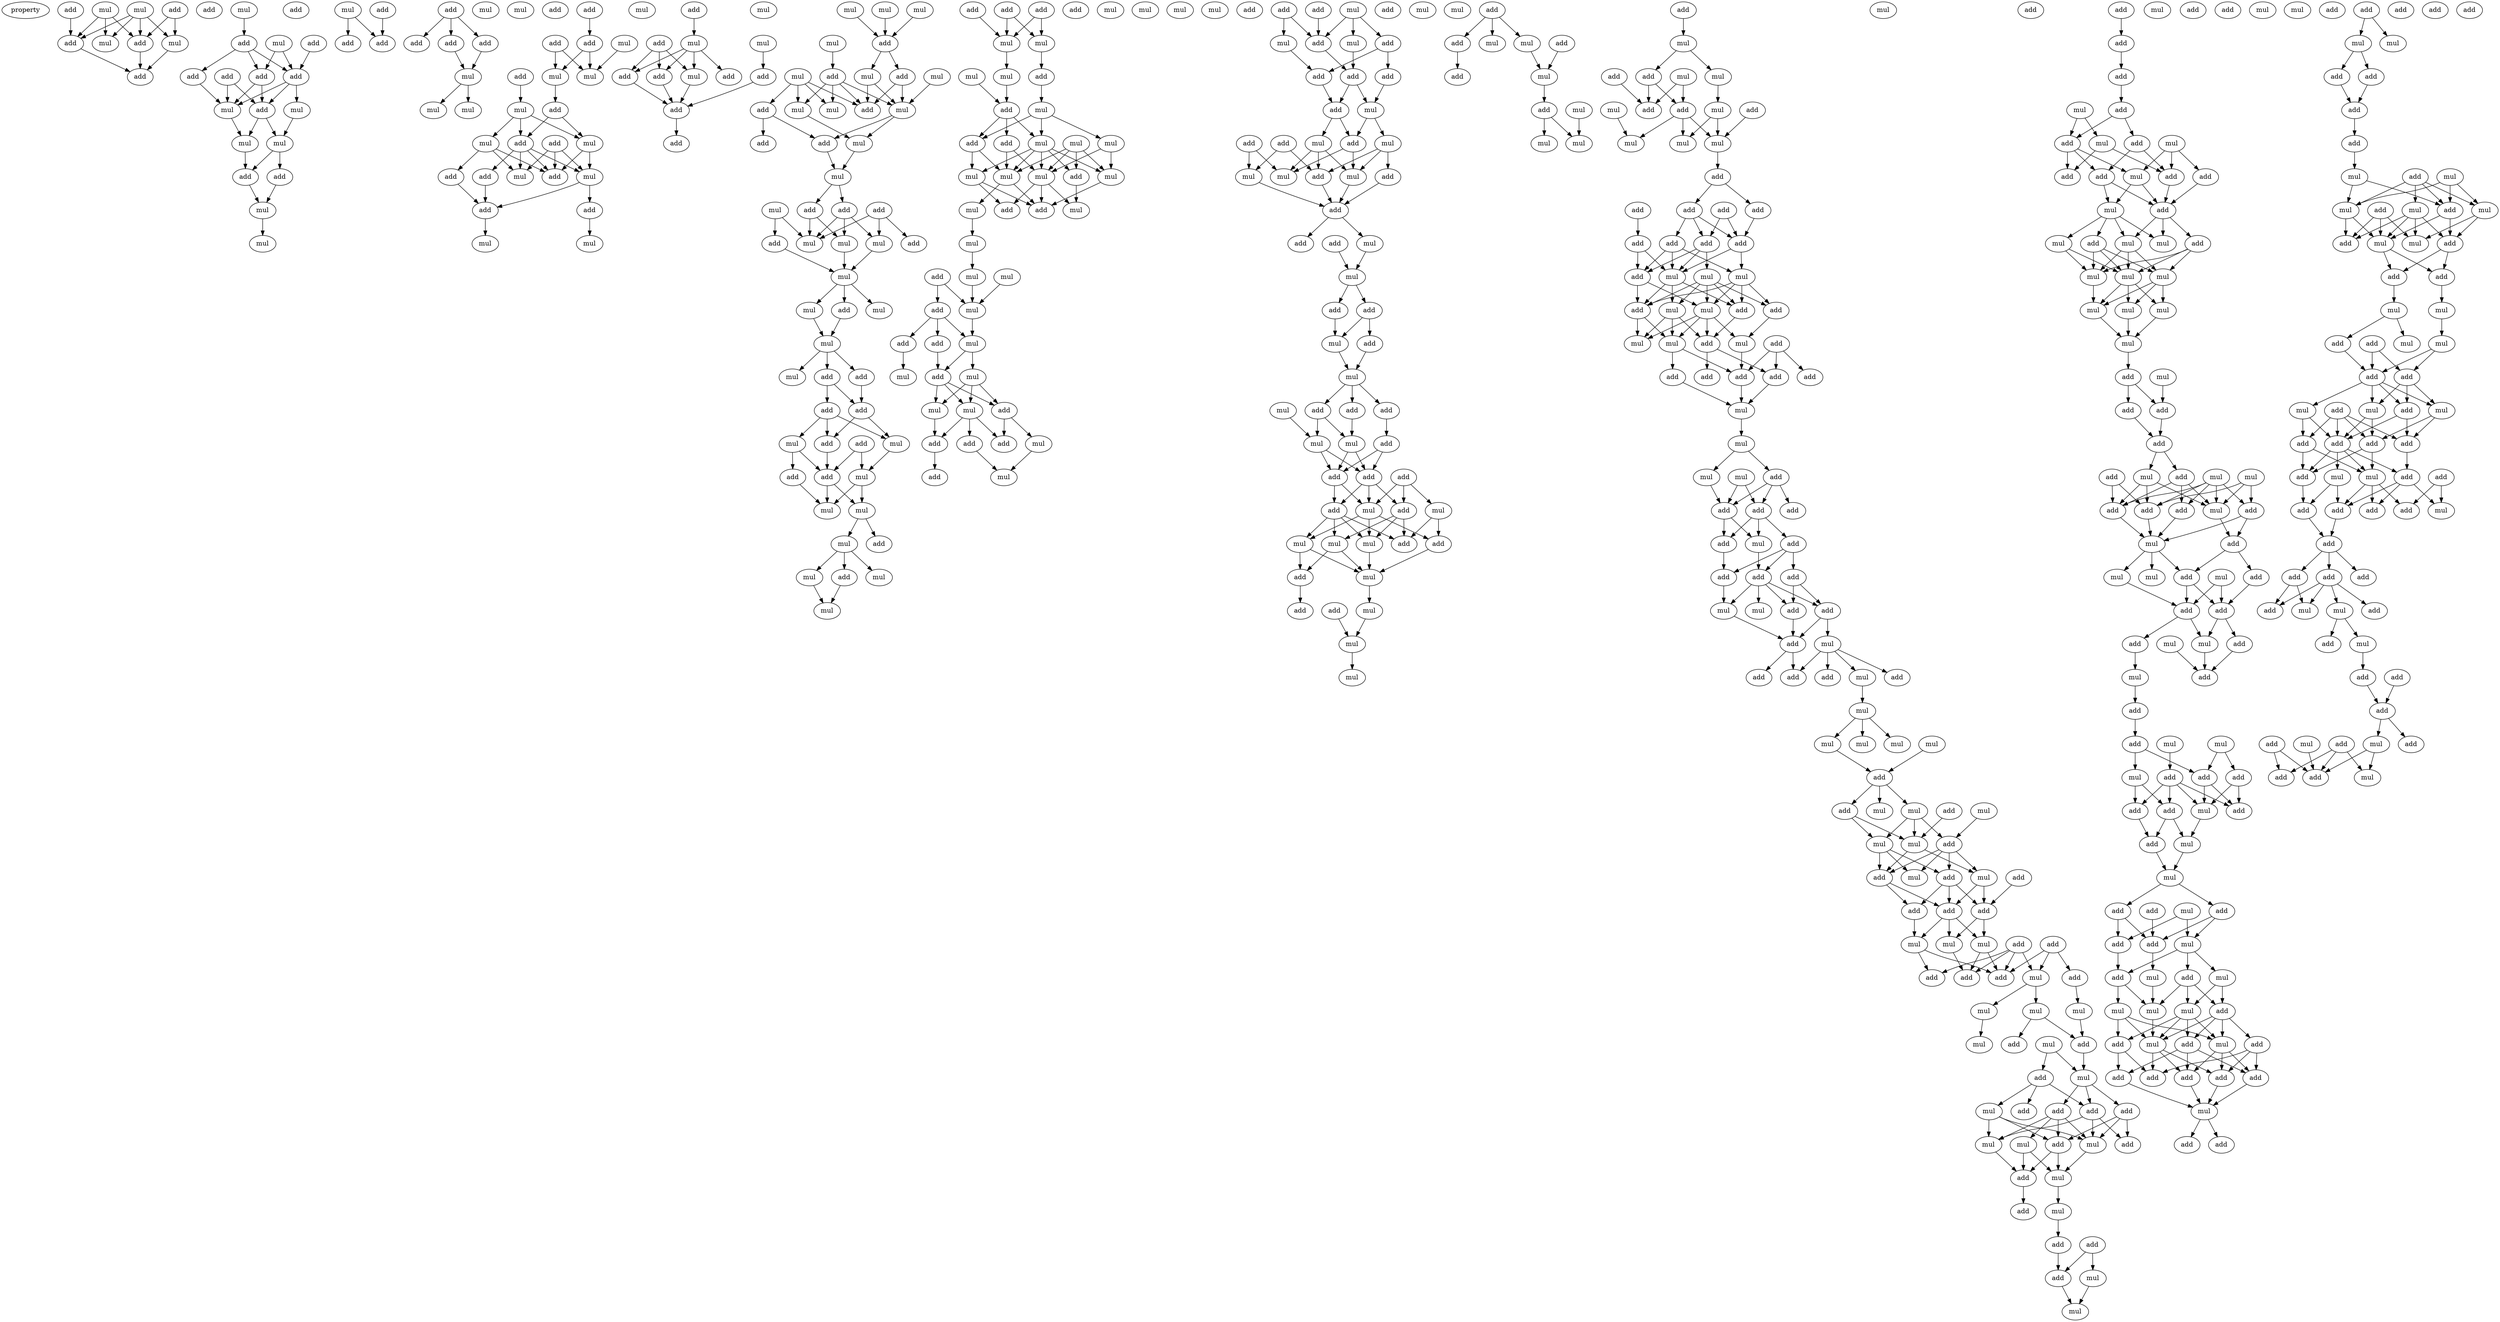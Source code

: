 digraph {
    node [fontcolor=black]
    property [mul=2,lf=1.9]
    0 [ label = mul ];
    1 [ label = add ];
    2 [ label = add ];
    3 [ label = mul ];
    4 [ label = add ];
    5 [ label = mul ];
    6 [ label = add ];
    7 [ label = add ];
    8 [ label = mul ];
    9 [ label = add ];
    10 [ label = mul ];
    11 [ label = add ];
    12 [ label = mul ];
    13 [ label = add ];
    14 [ label = add ];
    15 [ label = add ];
    16 [ label = add ];
    17 [ label = add ];
    18 [ label = add ];
    19 [ label = mul ];
    20 [ label = add ];
    21 [ label = mul ];
    22 [ label = mul ];
    23 [ label = mul ];
    24 [ label = add ];
    25 [ label = add ];
    26 [ label = mul ];
    27 [ label = add ];
    28 [ label = mul ];
    29 [ label = add ];
    30 [ label = add ];
    31 [ label = mul ];
    32 [ label = add ];
    33 [ label = add ];
    34 [ label = mul ];
    35 [ label = add ];
    36 [ label = add ];
    37 [ label = mul ];
    38 [ label = mul ];
    39 [ label = add ];
    40 [ label = mul ];
    41 [ label = mul ];
    42 [ label = add ];
    43 [ label = mul ];
    44 [ label = add ];
    45 [ label = add ];
    46 [ label = mul ];
    47 [ label = add ];
    48 [ label = mul ];
    49 [ label = mul ];
    50 [ label = mul ];
    51 [ label = add ];
    52 [ label = add ];
    53 [ label = mul ];
    54 [ label = add ];
    55 [ label = mul ];
    56 [ label = mul ];
    57 [ label = mul ];
    58 [ label = add ];
    59 [ label = add ];
    60 [ label = add ];
    61 [ label = add ];
    62 [ label = add ];
    63 [ label = mul ];
    64 [ label = mul ];
    65 [ label = add ];
    66 [ label = add ];
    67 [ label = mul ];
    68 [ label = mul ];
    69 [ label = mul ];
    70 [ label = add ];
    71 [ label = add ];
    72 [ label = add ];
    73 [ label = add ];
    74 [ label = add ];
    75 [ label = mul ];
    76 [ label = add ];
    77 [ label = mul ];
    78 [ label = mul ];
    79 [ label = mul ];
    80 [ label = mul ];
    81 [ label = add ];
    82 [ label = mul ];
    83 [ label = mul ];
    84 [ label = add ];
    85 [ label = add ];
    86 [ label = mul ];
    87 [ label = add ];
    88 [ label = mul ];
    89 [ label = mul ];
    90 [ label = add ];
    91 [ label = mul ];
    92 [ label = add ];
    93 [ label = mul ];
    94 [ label = add ];
    95 [ label = mul ];
    96 [ label = mul ];
    97 [ label = add ];
    98 [ label = add ];
    99 [ label = add ];
    100 [ label = mul ];
    101 [ label = mul ];
    102 [ label = add ];
    103 [ label = mul ];
    104 [ label = add ];
    105 [ label = mul ];
    106 [ label = mul ];
    107 [ label = mul ];
    108 [ label = add ];
    109 [ label = mul ];
    110 [ label = mul ];
    111 [ label = add ];
    112 [ label = add ];
    113 [ label = add ];
    114 [ label = add ];
    115 [ label = add ];
    116 [ label = mul ];
    117 [ label = mul ];
    118 [ label = add ];
    119 [ label = add ];
    120 [ label = add ];
    121 [ label = mul ];
    122 [ label = mul ];
    123 [ label = mul ];
    124 [ label = mul ];
    125 [ label = add ];
    126 [ label = mul ];
    127 [ label = mul ];
    128 [ label = add ];
    129 [ label = add ];
    130 [ label = add ];
    131 [ label = mul ];
    132 [ label = add ];
    133 [ label = add ];
    134 [ label = mul ];
    135 [ label = mul ];
    136 [ label = mul ];
    137 [ label = mul ];
    138 [ label = mul ];
    139 [ label = add ];
    140 [ label = mul ];
    141 [ label = add ];
    142 [ label = add ];
    143 [ label = mul ];
    144 [ label = mul ];
    145 [ label = add ];
    146 [ label = mul ];
    147 [ label = mul ];
    148 [ label = mul ];
    149 [ label = mul ];
    150 [ label = mul ];
    151 [ label = add ];
    152 [ label = mul ];
    153 [ label = add ];
    154 [ label = mul ];
    155 [ label = add ];
    156 [ label = mul ];
    157 [ label = mul ];
    158 [ label = mul ];
    159 [ label = mul ];
    160 [ label = mul ];
    161 [ label = add ];
    162 [ label = mul ];
    163 [ label = add ];
    164 [ label = mul ];
    165 [ label = add ];
    166 [ label = add ];
    167 [ label = mul ];
    168 [ label = mul ];
    169 [ label = add ];
    170 [ label = mul ];
    171 [ label = mul ];
    172 [ label = mul ];
    173 [ label = add ];
    174 [ label = add ];
    175 [ label = mul ];
    176 [ label = add ];
    177 [ label = add ];
    178 [ label = add ];
    179 [ label = add ];
    180 [ label = mul ];
    181 [ label = add ];
    182 [ label = mul ];
    183 [ label = add ];
    184 [ label = add ];
    185 [ label = mul ];
    186 [ label = add ];
    187 [ label = mul ];
    188 [ label = add ];
    189 [ label = add ];
    190 [ label = add ];
    191 [ label = mul ];
    192 [ label = add ];
    193 [ label = add ];
    194 [ label = mul ];
    195 [ label = add ];
    196 [ label = mul ];
    197 [ label = add ];
    198 [ label = mul ];
    199 [ label = add ];
    200 [ label = add ];
    201 [ label = mul ];
    202 [ label = mul ];
    203 [ label = add ];
    204 [ label = add ];
    205 [ label = mul ];
    206 [ label = add ];
    207 [ label = mul ];
    208 [ label = add ];
    209 [ label = mul ];
    210 [ label = add ];
    211 [ label = add ];
    212 [ label = mul ];
    213 [ label = add ];
    214 [ label = mul ];
    215 [ label = add ];
    216 [ label = mul ];
    217 [ label = add ];
    218 [ label = add ];
    219 [ label = mul ];
    220 [ label = mul ];
    221 [ label = add ];
    222 [ label = add ];
    223 [ label = add ];
    224 [ label = add ];
    225 [ label = mul ];
    226 [ label = add ];
    227 [ label = add ];
    228 [ label = mul ];
    229 [ label = mul ];
    230 [ label = add ];
    231 [ label = mul ];
    232 [ label = mul ];
    233 [ label = add ];
    234 [ label = mul ];
    235 [ label = add ];
    236 [ label = add ];
    237 [ label = mul ];
    238 [ label = add ];
    239 [ label = mul ];
    240 [ label = mul ];
    241 [ label = mul ];
    242 [ label = add ];
    243 [ label = add ];
    244 [ label = mul ];
    245 [ label = add ];
    246 [ label = mul ];
    247 [ label = mul ];
    248 [ label = add ];
    249 [ label = mul ];
    250 [ label = add ];
    251 [ label = mul ];
    252 [ label = mul ];
    253 [ label = add ];
    254 [ label = mul ];
    255 [ label = add ];
    256 [ label = add ];
    257 [ label = mul ];
    258 [ label = mul ];
    259 [ label = add ];
    260 [ label = add ];
    261 [ label = mul ];
    262 [ label = add ];
    263 [ label = mul ];
    264 [ label = mul ];
    265 [ label = mul ];
    266 [ label = mul ];
    267 [ label = add ];
    268 [ label = add ];
    269 [ label = add ];
    270 [ label = add ];
    271 [ label = add ];
    272 [ label = add ];
    273 [ label = add ];
    274 [ label = add ];
    275 [ label = mul ];
    276 [ label = add ];
    277 [ label = mul ];
    278 [ label = add ];
    279 [ label = mul ];
    280 [ label = mul ];
    281 [ label = add ];
    282 [ label = mul ];
    283 [ label = add ];
    284 [ label = mul ];
    285 [ label = add ];
    286 [ label = add ];
    287 [ label = add ];
    288 [ label = mul ];
    289 [ label = mul ];
    290 [ label = mul ];
    291 [ label = add ];
    292 [ label = add ];
    293 [ label = add ];
    294 [ label = add ];
    295 [ label = add ];
    296 [ label = mul ];
    297 [ label = mul ];
    298 [ label = add ];
    299 [ label = mul ];
    300 [ label = mul ];
    301 [ label = add ];
    302 [ label = add ];
    303 [ label = add ];
    304 [ label = add ];
    305 [ label = add ];
    306 [ label = mul ];
    307 [ label = add ];
    308 [ label = add ];
    309 [ label = add ];
    310 [ label = add ];
    311 [ label = mul ];
    312 [ label = add ];
    313 [ label = mul ];
    314 [ label = mul ];
    315 [ label = add ];
    316 [ label = mul ];
    317 [ label = add ];
    318 [ label = add ];
    319 [ label = add ];
    320 [ label = add ];
    321 [ label = mul ];
    322 [ label = mul ];
    323 [ label = mul ];
    324 [ label = add ];
    325 [ label = mul ];
    326 [ label = mul ];
    327 [ label = add ];
    328 [ label = mul ];
    329 [ label = add ];
    330 [ label = mul ];
    331 [ label = mul ];
    332 [ label = add ];
    333 [ label = mul ];
    334 [ label = add ];
    335 [ label = mul ];
    336 [ label = mul ];
    337 [ label = add ];
    338 [ label = add ];
    339 [ label = add ];
    340 [ label = mul ];
    341 [ label = add ];
    342 [ label = add ];
    343 [ label = add ];
    344 [ label = mul ];
    345 [ label = mul ];
    346 [ label = add ];
    347 [ label = mul ];
    348 [ label = add ];
    349 [ label = add ];
    350 [ label = add ];
    351 [ label = mul ];
    352 [ label = add ];
    353 [ label = add ];
    354 [ label = mul ];
    355 [ label = mul ];
    356 [ label = mul ];
    357 [ label = mul ];
    358 [ label = add ];
    359 [ label = add ];
    360 [ label = mul ];
    361 [ label = add ];
    362 [ label = mul ];
    363 [ label = add ];
    364 [ label = add ];
    365 [ label = add ];
    366 [ label = mul ];
    367 [ label = add ];
    368 [ label = add ];
    369 [ label = mul ];
    370 [ label = mul ];
    371 [ label = add ];
    372 [ label = mul ];
    373 [ label = mul ];
    374 [ label = add ];
    375 [ label = add ];
    376 [ label = mul ];
    377 [ label = add ];
    378 [ label = add ];
    379 [ label = add ];
    380 [ label = mul ];
    381 [ label = add ];
    382 [ label = add ];
    383 [ label = mul ];
    384 [ label = add ];
    385 [ label = mul ];
    386 [ label = add ];
    387 [ label = add ];
    388 [ label = add ];
    389 [ label = mul ];
    390 [ label = mul ];
    391 [ label = mul ];
    392 [ label = add ];
    393 [ label = add ];
    394 [ label = add ];
    395 [ label = add ];
    396 [ label = add ];
    397 [ label = mul ];
    398 [ label = add ];
    399 [ label = add ];
    400 [ label = mul ];
    401 [ label = mul ];
    402 [ label = add ];
    403 [ label = mul ];
    404 [ label = mul ];
    405 [ label = add ];
    406 [ label = mul ];
    407 [ label = mul ];
    408 [ label = mul ];
    409 [ label = mul ];
    410 [ label = mul ];
    411 [ label = mul ];
    412 [ label = mul ];
    413 [ label = mul ];
    414 [ label = add ];
    415 [ label = add ];
    416 [ label = add ];
    417 [ label = add ];
    418 [ label = add ];
    419 [ label = mul ];
    420 [ label = mul ];
    421 [ label = mul ];
    422 [ label = add ];
    423 [ label = add ];
    424 [ label = mul ];
    425 [ label = add ];
    426 [ label = add ];
    427 [ label = add ];
    428 [ label = mul ];
    429 [ label = add ];
    430 [ label = add ];
    431 [ label = add ];
    432 [ label = mul ];
    433 [ label = mul ];
    434 [ label = mul ];
    435 [ label = add ];
    436 [ label = add ];
    437 [ label = mul ];
    438 [ label = mul ];
    439 [ label = add ];
    440 [ label = add ];
    441 [ label = mul ];
    442 [ label = add ];
    443 [ label = add ];
    444 [ label = mul ];
    445 [ label = add ];
    446 [ label = mul ];
    447 [ label = add ];
    448 [ label = add ];
    449 [ label = add ];
    450 [ label = mul ];
    451 [ label = mul ];
    452 [ label = add ];
    453 [ label = add ];
    454 [ label = add ];
    455 [ label = add ];
    456 [ label = mul ];
    457 [ label = mul ];
    458 [ label = add ];
    459 [ label = mul ];
    460 [ label = add ];
    461 [ label = mul ];
    462 [ label = add ];
    463 [ label = add ];
    464 [ label = add ];
    465 [ label = mul ];
    466 [ label = mul ];
    467 [ label = add ];
    468 [ label = mul ];
    469 [ label = add ];
    470 [ label = mul ];
    471 [ label = mul ];
    472 [ label = add ];
    473 [ label = mul ];
    474 [ label = mul ];
    475 [ label = mul ];
    476 [ label = add ];
    477 [ label = add ];
    478 [ label = add ];
    479 [ label = add ];
    480 [ label = add ];
    481 [ label = add ];
    482 [ label = add ];
    483 [ label = add ];
    484 [ label = mul ];
    485 [ label = add ];
    486 [ label = mul ];
    487 [ label = add ];
    488 [ label = add ];
    489 [ label = add ];
    490 [ label = mul ];
    491 [ label = mul ];
    492 [ label = add ];
    493 [ label = add ];
    494 [ label = add ];
    495 [ label = add ];
    496 [ label = add ];
    497 [ label = mul ];
    498 [ label = add ];
    499 [ label = mul ];
    500 [ label = mul ];
    501 [ label = add ];
    502 [ label = add ];
    503 [ label = mul ];
    504 [ label = mul ];
    505 [ label = mul ];
    506 [ label = add ];
    507 [ label = add ];
    508 [ label = mul ];
    509 [ label = add ];
    510 [ label = add ];
    511 [ label = add ];
    512 [ label = mul ];
    513 [ label = mul ];
    514 [ label = mul ];
    515 [ label = add ];
    516 [ label = mul ];
    517 [ label = add ];
    518 [ label = add ];
    519 [ label = add ];
    520 [ label = add ];
    521 [ label = mul ];
    522 [ label = add ];
    523 [ label = mul ];
    524 [ label = mul ];
    525 [ label = add ];
    526 [ label = add ];
    527 [ label = add ];
    528 [ label = add ];
    529 [ label = add ];
    530 [ label = add ];
    531 [ label = mul ];
    532 [ label = add ];
    533 [ label = add ];
    534 [ label = mul ];
    535 [ label = mul ];
    536 [ label = add ];
    537 [ label = add ];
    538 [ label = add ];
    539 [ label = add ];
    540 [ label = add ];
    541 [ label = add ];
    542 [ label = add ];
    543 [ label = add ];
    544 [ label = mul ];
    545 [ label = add ];
    546 [ label = mul ];
    547 [ label = add ];
    548 [ label = add ];
    549 [ label = mul ];
    550 [ label = add ];
    551 [ label = add ];
    552 [ label = add ];
    553 [ label = mul ];
    554 [ label = add ];
    555 [ label = add ];
    556 [ label = mul ];
    557 [ label = add ];
    558 [ label = add ];
    559 [ label = add ];
    560 [ label = mul ];
    0 -> 4 [ name = 0 ];
    0 -> 5 [ name = 1 ];
    0 -> 7 [ name = 2 ];
    1 -> 7 [ name = 3 ];
    2 -> 4 [ name = 4 ];
    2 -> 8 [ name = 5 ];
    3 -> 4 [ name = 6 ];
    3 -> 5 [ name = 7 ];
    3 -> 7 [ name = 8 ];
    3 -> 8 [ name = 9 ];
    4 -> 9 [ name = 10 ];
    7 -> 9 [ name = 11 ];
    8 -> 9 [ name = 12 ];
    10 -> 13 [ name = 13 ];
    11 -> 18 [ name = 14 ];
    12 -> 17 [ name = 15 ];
    12 -> 18 [ name = 16 ];
    13 -> 15 [ name = 17 ];
    13 -> 17 [ name = 18 ];
    13 -> 18 [ name = 19 ];
    15 -> 19 [ name = 20 ];
    16 -> 19 [ name = 21 ];
    16 -> 20 [ name = 22 ];
    17 -> 19 [ name = 23 ];
    17 -> 20 [ name = 24 ];
    18 -> 19 [ name = 25 ];
    18 -> 20 [ name = 26 ];
    18 -> 21 [ name = 27 ];
    19 -> 23 [ name = 28 ];
    20 -> 22 [ name = 29 ];
    20 -> 23 [ name = 30 ];
    21 -> 22 [ name = 31 ];
    22 -> 24 [ name = 32 ];
    22 -> 25 [ name = 33 ];
    23 -> 25 [ name = 34 ];
    24 -> 28 [ name = 35 ];
    25 -> 28 [ name = 36 ];
    26 -> 29 [ name = 37 ];
    26 -> 30 [ name = 38 ];
    27 -> 30 [ name = 39 ];
    28 -> 31 [ name = 40 ];
    32 -> 33 [ name = 41 ];
    32 -> 35 [ name = 42 ];
    32 -> 36 [ name = 43 ];
    35 -> 38 [ name = 44 ];
    36 -> 38 [ name = 45 ];
    38 -> 40 [ name = 46 ];
    38 -> 41 [ name = 47 ];
    42 -> 44 [ name = 48 ];
    43 -> 49 [ name = 49 ];
    44 -> 46 [ name = 50 ];
    44 -> 49 [ name = 51 ];
    45 -> 46 [ name = 52 ];
    45 -> 49 [ name = 53 ];
    46 -> 51 [ name = 54 ];
    47 -> 50 [ name = 55 ];
    50 -> 52 [ name = 56 ];
    50 -> 53 [ name = 57 ];
    50 -> 55 [ name = 58 ];
    51 -> 52 [ name = 59 ];
    51 -> 55 [ name = 60 ];
    52 -> 56 [ name = 61 ];
    52 -> 57 [ name = 62 ];
    52 -> 58 [ name = 63 ];
    52 -> 60 [ name = 64 ];
    53 -> 56 [ name = 65 ];
    53 -> 59 [ name = 66 ];
    53 -> 60 [ name = 67 ];
    54 -> 56 [ name = 68 ];
    54 -> 57 [ name = 69 ];
    54 -> 60 [ name = 70 ];
    55 -> 57 [ name = 71 ];
    55 -> 60 [ name = 72 ];
    57 -> 61 [ name = 73 ];
    57 -> 62 [ name = 74 ];
    58 -> 62 [ name = 75 ];
    59 -> 62 [ name = 76 ];
    61 -> 64 [ name = 77 ];
    62 -> 63 [ name = 78 ];
    65 -> 68 [ name = 79 ];
    66 -> 69 [ name = 80 ];
    66 -> 70 [ name = 81 ];
    66 -> 72 [ name = 82 ];
    67 -> 71 [ name = 83 ];
    68 -> 69 [ name = 84 ];
    68 -> 70 [ name = 85 ];
    68 -> 72 [ name = 86 ];
    68 -> 73 [ name = 87 ];
    69 -> 74 [ name = 88 ];
    70 -> 74 [ name = 89 ];
    71 -> 74 [ name = 90 ];
    72 -> 74 [ name = 91 ];
    74 -> 76 [ name = 92 ];
    77 -> 81 [ name = 93 ];
    78 -> 81 [ name = 94 ];
    79 -> 81 [ name = 95 ];
    80 -> 84 [ name = 96 ];
    81 -> 83 [ name = 97 ];
    81 -> 85 [ name = 98 ];
    82 -> 87 [ name = 99 ];
    82 -> 88 [ name = 100 ];
    82 -> 89 [ name = 101 ];
    82 -> 90 [ name = 102 ];
    83 -> 90 [ name = 103 ];
    83 -> 91 [ name = 104 ];
    84 -> 88 [ name = 105 ];
    84 -> 89 [ name = 106 ];
    84 -> 90 [ name = 107 ];
    84 -> 91 [ name = 108 ];
    85 -> 90 [ name = 109 ];
    85 -> 91 [ name = 110 ];
    86 -> 91 [ name = 111 ];
    87 -> 92 [ name = 112 ];
    87 -> 94 [ name = 113 ];
    89 -> 93 [ name = 114 ];
    91 -> 93 [ name = 115 ];
    91 -> 94 [ name = 116 ];
    93 -> 95 [ name = 117 ];
    94 -> 95 [ name = 118 ];
    95 -> 98 [ name = 119 ];
    95 -> 99 [ name = 120 ];
    96 -> 100 [ name = 121 ];
    96 -> 104 [ name = 122 ];
    97 -> 100 [ name = 123 ];
    97 -> 101 [ name = 124 ];
    97 -> 102 [ name = 125 ];
    98 -> 100 [ name = 126 ];
    98 -> 101 [ name = 127 ];
    98 -> 103 [ name = 128 ];
    99 -> 100 [ name = 129 ];
    99 -> 103 [ name = 130 ];
    101 -> 105 [ name = 131 ];
    103 -> 105 [ name = 132 ];
    104 -> 105 [ name = 133 ];
    105 -> 106 [ name = 134 ];
    105 -> 107 [ name = 135 ];
    105 -> 108 [ name = 136 ];
    106 -> 109 [ name = 137 ];
    108 -> 109 [ name = 138 ];
    109 -> 110 [ name = 139 ];
    109 -> 111 [ name = 140 ];
    109 -> 112 [ name = 141 ];
    111 -> 113 [ name = 142 ];
    111 -> 114 [ name = 143 ];
    112 -> 114 [ name = 144 ];
    113 -> 115 [ name = 145 ];
    113 -> 116 [ name = 146 ];
    113 -> 117 [ name = 147 ];
    114 -> 115 [ name = 148 ];
    114 -> 116 [ name = 149 ];
    115 -> 119 [ name = 150 ];
    116 -> 121 [ name = 151 ];
    117 -> 119 [ name = 152 ];
    117 -> 120 [ name = 153 ];
    118 -> 119 [ name = 154 ];
    118 -> 121 [ name = 155 ];
    119 -> 122 [ name = 156 ];
    119 -> 123 [ name = 157 ];
    120 -> 123 [ name = 158 ];
    121 -> 122 [ name = 159 ];
    121 -> 123 [ name = 160 ];
    122 -> 124 [ name = 161 ];
    122 -> 125 [ name = 162 ];
    124 -> 126 [ name = 163 ];
    124 -> 127 [ name = 164 ];
    124 -> 128 [ name = 165 ];
    126 -> 131 [ name = 166 ];
    128 -> 131 [ name = 167 ];
    129 -> 134 [ name = 168 ];
    130 -> 134 [ name = 169 ];
    130 -> 135 [ name = 170 ];
    132 -> 134 [ name = 171 ];
    132 -> 135 [ name = 172 ];
    134 -> 137 [ name = 173 ];
    135 -> 139 [ name = 174 ];
    136 -> 141 [ name = 175 ];
    137 -> 141 [ name = 176 ];
    139 -> 140 [ name = 177 ];
    140 -> 142 [ name = 178 ];
    140 -> 143 [ name = 179 ];
    140 -> 144 [ name = 180 ];
    141 -> 142 [ name = 181 ];
    141 -> 143 [ name = 182 ];
    141 -> 145 [ name = 183 ];
    142 -> 147 [ name = 184 ];
    142 -> 149 [ name = 185 ];
    143 -> 147 [ name = 186 ];
    143 -> 148 [ name = 187 ];
    143 -> 149 [ name = 188 ];
    143 -> 150 [ name = 189 ];
    143 -> 151 [ name = 190 ];
    144 -> 148 [ name = 191 ];
    144 -> 150 [ name = 192 ];
    145 -> 147 [ name = 193 ];
    145 -> 150 [ name = 194 ];
    146 -> 147 [ name = 195 ];
    146 -> 148 [ name = 196 ];
    146 -> 150 [ name = 197 ];
    146 -> 151 [ name = 198 ];
    147 -> 154 [ name = 199 ];
    147 -> 155 [ name = 200 ];
    148 -> 155 [ name = 201 ];
    149 -> 153 [ name = 202 ];
    149 -> 155 [ name = 203 ];
    150 -> 152 [ name = 204 ];
    150 -> 153 [ name = 205 ];
    150 -> 155 [ name = 206 ];
    151 -> 152 [ name = 207 ];
    154 -> 156 [ name = 208 ];
    156 -> 160 [ name = 209 ];
    157 -> 162 [ name = 210 ];
    160 -> 162 [ name = 211 ];
    161 -> 162 [ name = 212 ];
    161 -> 163 [ name = 213 ];
    162 -> 167 [ name = 214 ];
    163 -> 165 [ name = 215 ];
    163 -> 166 [ name = 216 ];
    163 -> 167 [ name = 217 ];
    165 -> 169 [ name = 218 ];
    166 -> 170 [ name = 219 ];
    167 -> 168 [ name = 220 ];
    167 -> 169 [ name = 221 ];
    168 -> 171 [ name = 222 ];
    168 -> 172 [ name = 223 ];
    168 -> 173 [ name = 224 ];
    169 -> 171 [ name = 225 ];
    169 -> 172 [ name = 226 ];
    169 -> 173 [ name = 227 ];
    171 -> 176 [ name = 228 ];
    172 -> 174 [ name = 229 ];
    172 -> 176 [ name = 230 ];
    172 -> 178 [ name = 231 ];
    173 -> 174 [ name = 232 ];
    173 -> 175 [ name = 233 ];
    175 -> 180 [ name = 234 ];
    176 -> 179 [ name = 235 ];
    178 -> 180 [ name = 236 ];
    181 -> 186 [ name = 237 ];
    181 -> 187 [ name = 238 ];
    182 -> 184 [ name = 239 ];
    182 -> 185 [ name = 240 ];
    182 -> 186 [ name = 241 ];
    183 -> 186 [ name = 242 ];
    184 -> 189 [ name = 243 ];
    184 -> 190 [ name = 244 ];
    185 -> 188 [ name = 245 ];
    186 -> 188 [ name = 246 ];
    187 -> 190 [ name = 247 ];
    188 -> 191 [ name = 248 ];
    188 -> 192 [ name = 249 ];
    189 -> 191 [ name = 250 ];
    190 -> 192 [ name = 251 ];
    191 -> 196 [ name = 252 ];
    191 -> 197 [ name = 253 ];
    192 -> 194 [ name = 254 ];
    192 -> 197 [ name = 255 ];
    193 -> 199 [ name = 256 ];
    193 -> 201 [ name = 257 ];
    194 -> 198 [ name = 258 ];
    194 -> 199 [ name = 259 ];
    194 -> 202 [ name = 260 ];
    195 -> 201 [ name = 261 ];
    195 -> 202 [ name = 262 ];
    196 -> 198 [ name = 263 ];
    196 -> 199 [ name = 264 ];
    196 -> 200 [ name = 265 ];
    197 -> 198 [ name = 266 ];
    197 -> 202 [ name = 267 ];
    198 -> 203 [ name = 268 ];
    199 -> 203 [ name = 269 ];
    200 -> 203 [ name = 270 ];
    201 -> 203 [ name = 271 ];
    203 -> 207 [ name = 272 ];
    203 -> 208 [ name = 273 ];
    206 -> 209 [ name = 274 ];
    207 -> 209 [ name = 275 ];
    209 -> 210 [ name = 276 ];
    209 -> 211 [ name = 277 ];
    210 -> 212 [ name = 278 ];
    211 -> 212 [ name = 279 ];
    211 -> 213 [ name = 280 ];
    212 -> 214 [ name = 281 ];
    213 -> 214 [ name = 282 ];
    214 -> 215 [ name = 283 ];
    214 -> 217 [ name = 284 ];
    214 -> 218 [ name = 285 ];
    215 -> 221 [ name = 286 ];
    216 -> 219 [ name = 287 ];
    217 -> 219 [ name = 288 ];
    217 -> 220 [ name = 289 ];
    218 -> 220 [ name = 290 ];
    219 -> 222 [ name = 291 ];
    219 -> 223 [ name = 292 ];
    220 -> 222 [ name = 293 ];
    220 -> 223 [ name = 294 ];
    221 -> 222 [ name = 295 ];
    221 -> 223 [ name = 296 ];
    222 -> 226 [ name = 297 ];
    222 -> 227 [ name = 298 ];
    222 -> 228 [ name = 299 ];
    223 -> 227 [ name = 300 ];
    223 -> 228 [ name = 301 ];
    224 -> 225 [ name = 302 ];
    224 -> 226 [ name = 303 ];
    224 -> 228 [ name = 304 ];
    225 -> 230 [ name = 305 ];
    225 -> 233 [ name = 306 ];
    226 -> 229 [ name = 307 ];
    226 -> 232 [ name = 308 ];
    226 -> 233 [ name = 309 ];
    227 -> 229 [ name = 310 ];
    227 -> 231 [ name = 311 ];
    227 -> 232 [ name = 312 ];
    227 -> 233 [ name = 313 ];
    228 -> 230 [ name = 314 ];
    228 -> 231 [ name = 315 ];
    228 -> 232 [ name = 316 ];
    229 -> 234 [ name = 317 ];
    229 -> 235 [ name = 318 ];
    230 -> 234 [ name = 319 ];
    231 -> 234 [ name = 320 ];
    231 -> 235 [ name = 321 ];
    232 -> 234 [ name = 322 ];
    234 -> 237 [ name = 323 ];
    235 -> 238 [ name = 324 ];
    236 -> 239 [ name = 325 ];
    237 -> 239 [ name = 326 ];
    239 -> 240 [ name = 327 ];
    242 -> 244 [ name = 328 ];
    242 -> 245 [ name = 329 ];
    242 -> 246 [ name = 330 ];
    243 -> 247 [ name = 331 ];
    244 -> 247 [ name = 332 ];
    245 -> 248 [ name = 333 ];
    247 -> 250 [ name = 334 ];
    249 -> 252 [ name = 335 ];
    250 -> 251 [ name = 336 ];
    250 -> 252 [ name = 337 ];
    253 -> 254 [ name = 338 ];
    254 -> 256 [ name = 339 ];
    254 -> 257 [ name = 340 ];
    255 -> 262 [ name = 341 ];
    256 -> 259 [ name = 342 ];
    256 -> 262 [ name = 343 ];
    257 -> 261 [ name = 344 ];
    258 -> 259 [ name = 345 ];
    258 -> 262 [ name = 346 ];
    259 -> 264 [ name = 347 ];
    259 -> 265 [ name = 348 ];
    259 -> 266 [ name = 349 ];
    260 -> 264 [ name = 350 ];
    261 -> 264 [ name = 351 ];
    261 -> 266 [ name = 352 ];
    263 -> 265 [ name = 353 ];
    264 -> 267 [ name = 354 ];
    267 -> 268 [ name = 355 ];
    267 -> 271 [ name = 356 ];
    268 -> 272 [ name = 357 ];
    268 -> 273 [ name = 358 ];
    268 -> 274 [ name = 359 ];
    269 -> 276 [ name = 360 ];
    270 -> 272 [ name = 361 ];
    270 -> 273 [ name = 362 ];
    271 -> 273 [ name = 363 ];
    272 -> 278 [ name = 364 ];
    272 -> 279 [ name = 365 ];
    272 -> 280 [ name = 366 ];
    273 -> 277 [ name = 367 ];
    273 -> 279 [ name = 368 ];
    274 -> 277 [ name = 369 ];
    274 -> 278 [ name = 370 ];
    274 -> 279 [ name = 371 ];
    276 -> 278 [ name = 372 ];
    276 -> 279 [ name = 373 ];
    277 -> 281 [ name = 374 ];
    277 -> 282 [ name = 375 ];
    277 -> 283 [ name = 376 ];
    277 -> 285 [ name = 377 ];
    278 -> 281 [ name = 378 ];
    278 -> 282 [ name = 379 ];
    279 -> 281 [ name = 380 ];
    279 -> 284 [ name = 381 ];
    279 -> 285 [ name = 382 ];
    280 -> 281 [ name = 383 ];
    280 -> 282 [ name = 384 ];
    280 -> 283 [ name = 385 ];
    280 -> 284 [ name = 386 ];
    280 -> 285 [ name = 387 ];
    281 -> 288 [ name = 388 ];
    281 -> 290 [ name = 389 ];
    282 -> 287 [ name = 390 ];
    282 -> 288 [ name = 391 ];
    282 -> 289 [ name = 392 ];
    282 -> 290 [ name = 393 ];
    283 -> 289 [ name = 394 ];
    284 -> 287 [ name = 395 ];
    284 -> 288 [ name = 396 ];
    284 -> 290 [ name = 397 ];
    285 -> 287 [ name = 398 ];
    286 -> 291 [ name = 399 ];
    286 -> 294 [ name = 400 ];
    286 -> 295 [ name = 401 ];
    287 -> 291 [ name = 402 ];
    287 -> 292 [ name = 403 ];
    289 -> 294 [ name = 404 ];
    290 -> 293 [ name = 405 ];
    290 -> 294 [ name = 406 ];
    291 -> 296 [ name = 407 ];
    293 -> 296 [ name = 408 ];
    294 -> 296 [ name = 409 ];
    296 -> 297 [ name = 410 ];
    297 -> 298 [ name = 411 ];
    297 -> 299 [ name = 412 ];
    298 -> 301 [ name = 413 ];
    298 -> 302 [ name = 414 ];
    298 -> 303 [ name = 415 ];
    299 -> 301 [ name = 416 ];
    300 -> 301 [ name = 417 ];
    300 -> 302 [ name = 418 ];
    301 -> 304 [ name = 419 ];
    301 -> 306 [ name = 420 ];
    302 -> 304 [ name = 421 ];
    302 -> 305 [ name = 422 ];
    302 -> 306 [ name = 423 ];
    304 -> 307 [ name = 424 ];
    305 -> 307 [ name = 425 ];
    305 -> 308 [ name = 426 ];
    305 -> 309 [ name = 427 ];
    306 -> 308 [ name = 428 ];
    307 -> 313 [ name = 429 ];
    308 -> 310 [ name = 430 ];
    308 -> 311 [ name = 431 ];
    308 -> 312 [ name = 432 ];
    308 -> 313 [ name = 433 ];
    309 -> 310 [ name = 434 ];
    309 -> 312 [ name = 435 ];
    310 -> 314 [ name = 436 ];
    310 -> 315 [ name = 437 ];
    312 -> 315 [ name = 438 ];
    313 -> 315 [ name = 439 ];
    314 -> 316 [ name = 440 ];
    314 -> 318 [ name = 441 ];
    314 -> 319 [ name = 442 ];
    314 -> 320 [ name = 443 ];
    315 -> 317 [ name = 444 ];
    315 -> 320 [ name = 445 ];
    316 -> 321 [ name = 446 ];
    321 -> 322 [ name = 447 ];
    321 -> 325 [ name = 448 ];
    321 -> 326 [ name = 449 ];
    323 -> 327 [ name = 450 ];
    325 -> 327 [ name = 451 ];
    327 -> 328 [ name = 452 ];
    327 -> 329 [ name = 453 ];
    327 -> 331 [ name = 454 ];
    329 -> 333 [ name = 455 ];
    329 -> 335 [ name = 456 ];
    330 -> 334 [ name = 457 ];
    331 -> 333 [ name = 458 ];
    331 -> 334 [ name = 459 ];
    331 -> 335 [ name = 460 ];
    332 -> 335 [ name = 461 ];
    333 -> 336 [ name = 462 ];
    333 -> 337 [ name = 463 ];
    333 -> 339 [ name = 464 ];
    334 -> 336 [ name = 465 ];
    334 -> 337 [ name = 466 ];
    334 -> 339 [ name = 467 ];
    334 -> 340 [ name = 468 ];
    335 -> 339 [ name = 469 ];
    335 -> 340 [ name = 470 ];
    337 -> 341 [ name = 471 ];
    337 -> 342 [ name = 472 ];
    337 -> 343 [ name = 473 ];
    338 -> 343 [ name = 474 ];
    339 -> 341 [ name = 475 ];
    339 -> 342 [ name = 476 ];
    340 -> 342 [ name = 477 ];
    340 -> 343 [ name = 478 ];
    341 -> 345 [ name = 479 ];
    342 -> 344 [ name = 480 ];
    342 -> 345 [ name = 481 ];
    342 -> 347 [ name = 482 ];
    343 -> 344 [ name = 483 ];
    343 -> 347 [ name = 484 ];
    344 -> 349 [ name = 485 ];
    345 -> 352 [ name = 486 ];
    345 -> 353 [ name = 487 ];
    346 -> 349 [ name = 488 ];
    346 -> 351 [ name = 489 ];
    346 -> 352 [ name = 490 ];
    346 -> 353 [ name = 491 ];
    347 -> 349 [ name = 492 ];
    347 -> 353 [ name = 493 ];
    348 -> 350 [ name = 494 ];
    348 -> 351 [ name = 495 ];
    348 -> 353 [ name = 496 ];
    350 -> 355 [ name = 497 ];
    351 -> 354 [ name = 498 ];
    351 -> 356 [ name = 499 ];
    354 -> 360 [ name = 500 ];
    355 -> 358 [ name = 501 ];
    356 -> 358 [ name = 502 ];
    356 -> 359 [ name = 503 ];
    357 -> 361 [ name = 504 ];
    357 -> 362 [ name = 505 ];
    358 -> 362 [ name = 506 ];
    361 -> 363 [ name = 507 ];
    361 -> 366 [ name = 508 ];
    361 -> 367 [ name = 509 ];
    362 -> 363 [ name = 510 ];
    362 -> 364 [ name = 511 ];
    362 -> 365 [ name = 512 ];
    363 -> 370 [ name = 513 ];
    363 -> 371 [ name = 514 ];
    363 -> 372 [ name = 515 ];
    364 -> 368 [ name = 516 ];
    364 -> 371 [ name = 517 ];
    364 -> 372 [ name = 518 ];
    365 -> 368 [ name = 519 ];
    365 -> 369 [ name = 520 ];
    365 -> 370 [ name = 521 ];
    365 -> 372 [ name = 522 ];
    366 -> 368 [ name = 523 ];
    366 -> 370 [ name = 524 ];
    366 -> 372 [ name = 525 ];
    368 -> 373 [ name = 526 ];
    368 -> 374 [ name = 527 ];
    369 -> 373 [ name = 528 ];
    369 -> 374 [ name = 529 ];
    370 -> 374 [ name = 530 ];
    372 -> 373 [ name = 531 ];
    373 -> 376 [ name = 532 ];
    374 -> 375 [ name = 533 ];
    376 -> 377 [ name = 534 ];
    377 -> 381 [ name = 535 ];
    378 -> 381 [ name = 536 ];
    378 -> 383 [ name = 537 ];
    379 -> 384 [ name = 538 ];
    381 -> 385 [ name = 539 ];
    383 -> 385 [ name = 540 ];
    384 -> 386 [ name = 541 ];
    386 -> 388 [ name = 542 ];
    388 -> 392 [ name = 543 ];
    388 -> 393 [ name = 544 ];
    389 -> 391 [ name = 545 ];
    389 -> 392 [ name = 546 ];
    390 -> 395 [ name = 547 ];
    390 -> 396 [ name = 548 ];
    390 -> 397 [ name = 549 ];
    391 -> 396 [ name = 550 ];
    391 -> 398 [ name = 551 ];
    392 -> 394 [ name = 552 ];
    392 -> 397 [ name = 553 ];
    392 -> 398 [ name = 554 ];
    393 -> 394 [ name = 555 ];
    393 -> 396 [ name = 556 ];
    394 -> 399 [ name = 557 ];
    394 -> 400 [ name = 558 ];
    395 -> 399 [ name = 559 ];
    396 -> 399 [ name = 560 ];
    397 -> 399 [ name = 561 ];
    397 -> 400 [ name = 562 ];
    399 -> 401 [ name = 563 ];
    399 -> 402 [ name = 564 ];
    399 -> 404 [ name = 565 ];
    400 -> 401 [ name = 566 ];
    400 -> 403 [ name = 567 ];
    400 -> 404 [ name = 568 ];
    400 -> 405 [ name = 569 ];
    401 -> 406 [ name = 570 ];
    401 -> 407 [ name = 571 ];
    401 -> 408 [ name = 572 ];
    402 -> 406 [ name = 573 ];
    402 -> 407 [ name = 574 ];
    402 -> 408 [ name = 575 ];
    403 -> 406 [ name = 576 ];
    403 -> 408 [ name = 577 ];
    405 -> 406 [ name = 578 ];
    405 -> 407 [ name = 579 ];
    405 -> 408 [ name = 580 ];
    406 -> 409 [ name = 581 ];
    406 -> 410 [ name = 582 ];
    406 -> 411 [ name = 583 ];
    407 -> 409 [ name = 584 ];
    407 -> 410 [ name = 585 ];
    407 -> 411 [ name = 586 ];
    408 -> 409 [ name = 587 ];
    409 -> 412 [ name = 588 ];
    410 -> 412 [ name = 589 ];
    411 -> 412 [ name = 590 ];
    412 -> 414 [ name = 591 ];
    413 -> 416 [ name = 592 ];
    414 -> 415 [ name = 593 ];
    414 -> 416 [ name = 594 ];
    415 -> 417 [ name = 595 ];
    416 -> 417 [ name = 596 ];
    417 -> 419 [ name = 597 ];
    417 -> 422 [ name = 598 ];
    418 -> 423 [ name = 599 ];
    418 -> 425 [ name = 600 ];
    419 -> 423 [ name = 601 ];
    419 -> 424 [ name = 602 ];
    419 -> 425 [ name = 603 ];
    420 -> 423 [ name = 604 ];
    420 -> 424 [ name = 605 ];
    420 -> 425 [ name = 606 ];
    420 -> 426 [ name = 607 ];
    420 -> 427 [ name = 608 ];
    421 -> 424 [ name = 609 ];
    421 -> 425 [ name = 610 ];
    421 -> 426 [ name = 611 ];
    422 -> 423 [ name = 612 ];
    422 -> 424 [ name = 613 ];
    422 -> 427 [ name = 614 ];
    423 -> 428 [ name = 615 ];
    424 -> 429 [ name = 616 ];
    425 -> 428 [ name = 617 ];
    426 -> 428 [ name = 618 ];
    426 -> 429 [ name = 619 ];
    427 -> 428 [ name = 620 ];
    428 -> 431 [ name = 621 ];
    428 -> 433 [ name = 622 ];
    428 -> 434 [ name = 623 ];
    429 -> 430 [ name = 624 ];
    429 -> 431 [ name = 625 ];
    430 -> 436 [ name = 626 ];
    431 -> 435 [ name = 627 ];
    431 -> 436 [ name = 628 ];
    432 -> 435 [ name = 629 ];
    432 -> 436 [ name = 630 ];
    433 -> 435 [ name = 631 ];
    435 -> 437 [ name = 632 ];
    435 -> 439 [ name = 633 ];
    436 -> 437 [ name = 634 ];
    436 -> 440 [ name = 635 ];
    437 -> 442 [ name = 636 ];
    438 -> 442 [ name = 637 ];
    439 -> 441 [ name = 638 ];
    440 -> 442 [ name = 639 ];
    441 -> 443 [ name = 640 ];
    443 -> 445 [ name = 641 ];
    444 -> 449 [ name = 642 ];
    445 -> 447 [ name = 643 ];
    445 -> 450 [ name = 644 ];
    446 -> 447 [ name = 645 ];
    446 -> 448 [ name = 646 ];
    447 -> 451 [ name = 647 ];
    447 -> 453 [ name = 648 ];
    448 -> 451 [ name = 649 ];
    448 -> 453 [ name = 650 ];
    449 -> 451 [ name = 651 ];
    449 -> 452 [ name = 652 ];
    449 -> 453 [ name = 653 ];
    449 -> 454 [ name = 654 ];
    450 -> 452 [ name = 655 ];
    450 -> 454 [ name = 656 ];
    451 -> 456 [ name = 657 ];
    452 -> 455 [ name = 658 ];
    452 -> 456 [ name = 659 ];
    454 -> 455 [ name = 660 ];
    455 -> 457 [ name = 661 ];
    456 -> 457 [ name = 662 ];
    457 -> 460 [ name = 663 ];
    457 -> 462 [ name = 664 ];
    458 -> 463 [ name = 665 ];
    459 -> 464 [ name = 666 ];
    459 -> 465 [ name = 667 ];
    460 -> 463 [ name = 668 ];
    460 -> 465 [ name = 669 ];
    462 -> 463 [ name = 670 ];
    462 -> 464 [ name = 671 ];
    463 -> 468 [ name = 672 ];
    464 -> 469 [ name = 673 ];
    465 -> 466 [ name = 674 ];
    465 -> 467 [ name = 675 ];
    465 -> 469 [ name = 676 ];
    466 -> 470 [ name = 677 ];
    466 -> 472 [ name = 678 ];
    467 -> 470 [ name = 679 ];
    467 -> 471 [ name = 680 ];
    467 -> 472 [ name = 681 ];
    468 -> 471 [ name = 682 ];
    469 -> 471 [ name = 683 ];
    469 -> 473 [ name = 684 ];
    470 -> 474 [ name = 685 ];
    470 -> 475 [ name = 686 ];
    470 -> 476 [ name = 687 ];
    470 -> 477 [ name = 688 ];
    471 -> 474 [ name = 689 ];
    472 -> 474 [ name = 690 ];
    472 -> 475 [ name = 691 ];
    472 -> 477 [ name = 692 ];
    472 -> 478 [ name = 693 ];
    473 -> 474 [ name = 694 ];
    473 -> 475 [ name = 695 ];
    473 -> 476 [ name = 696 ];
    474 -> 479 [ name = 697 ];
    474 -> 481 [ name = 698 ];
    474 -> 483 [ name = 699 ];
    475 -> 479 [ name = 700 ];
    475 -> 482 [ name = 701 ];
    475 -> 483 [ name = 702 ];
    476 -> 480 [ name = 703 ];
    476 -> 481 [ name = 704 ];
    477 -> 480 [ name = 705 ];
    477 -> 482 [ name = 706 ];
    477 -> 483 [ name = 707 ];
    478 -> 479 [ name = 708 ];
    478 -> 481 [ name = 709 ];
    478 -> 482 [ name = 710 ];
    479 -> 484 [ name = 711 ];
    480 -> 484 [ name = 712 ];
    482 -> 484 [ name = 713 ];
    483 -> 484 [ name = 714 ];
    484 -> 485 [ name = 715 ];
    484 -> 488 [ name = 716 ];
    489 -> 490 [ name = 717 ];
    489 -> 491 [ name = 718 ];
    490 -> 492 [ name = 719 ];
    490 -> 493 [ name = 720 ];
    492 -> 494 [ name = 721 ];
    493 -> 494 [ name = 722 ];
    494 -> 496 [ name = 723 ];
    496 -> 497 [ name = 724 ];
    497 -> 500 [ name = 725 ];
    497 -> 502 [ name = 726 ];
    498 -> 500 [ name = 727 ];
    498 -> 502 [ name = 728 ];
    498 -> 503 [ name = 729 ];
    498 -> 504 [ name = 730 ];
    499 -> 500 [ name = 731 ];
    499 -> 502 [ name = 732 ];
    499 -> 503 [ name = 733 ];
    500 -> 506 [ name = 734 ];
    500 -> 508 [ name = 735 ];
    501 -> 505 [ name = 736 ];
    501 -> 506 [ name = 737 ];
    501 -> 508 [ name = 738 ];
    502 -> 507 [ name = 739 ];
    502 -> 508 [ name = 740 ];
    503 -> 505 [ name = 741 ];
    503 -> 507 [ name = 742 ];
    504 -> 505 [ name = 743 ];
    504 -> 506 [ name = 744 ];
    504 -> 507 [ name = 745 ];
    504 -> 508 [ name = 746 ];
    507 -> 509 [ name = 747 ];
    507 -> 511 [ name = 748 ];
    508 -> 509 [ name = 749 ];
    508 -> 511 [ name = 750 ];
    509 -> 513 [ name = 751 ];
    511 -> 512 [ name = 752 ];
    512 -> 514 [ name = 753 ];
    512 -> 517 [ name = 754 ];
    513 -> 516 [ name = 755 ];
    516 -> 519 [ name = 756 ];
    516 -> 520 [ name = 757 ];
    517 -> 520 [ name = 758 ];
    518 -> 519 [ name = 759 ];
    518 -> 520 [ name = 760 ];
    519 -> 521 [ name = 761 ];
    519 -> 524 [ name = 762 ];
    519 -> 525 [ name = 763 ];
    520 -> 521 [ name = 764 ];
    520 -> 523 [ name = 765 ];
    520 -> 524 [ name = 766 ];
    520 -> 525 [ name = 767 ];
    521 -> 526 [ name = 768 ];
    521 -> 528 [ name = 769 ];
    522 -> 526 [ name = 770 ];
    522 -> 527 [ name = 771 ];
    522 -> 528 [ name = 772 ];
    522 -> 529 [ name = 773 ];
    523 -> 527 [ name = 774 ];
    523 -> 529 [ name = 775 ];
    524 -> 526 [ name = 776 ];
    524 -> 527 [ name = 777 ];
    525 -> 527 [ name = 778 ];
    525 -> 528 [ name = 779 ];
    526 -> 530 [ name = 780 ];
    526 -> 534 [ name = 781 ];
    527 -> 530 [ name = 782 ];
    527 -> 531 [ name = 783 ];
    527 -> 533 [ name = 784 ];
    527 -> 534 [ name = 785 ];
    528 -> 533 [ name = 786 ];
    529 -> 530 [ name = 787 ];
    529 -> 534 [ name = 788 ];
    530 -> 538 [ name = 789 ];
    531 -> 538 [ name = 790 ];
    531 -> 539 [ name = 791 ];
    532 -> 535 [ name = 792 ];
    532 -> 537 [ name = 793 ];
    533 -> 535 [ name = 794 ];
    533 -> 536 [ name = 795 ];
    533 -> 539 [ name = 796 ];
    534 -> 536 [ name = 797 ];
    534 -> 537 [ name = 798 ];
    534 -> 539 [ name = 799 ];
    538 -> 540 [ name = 800 ];
    539 -> 540 [ name = 801 ];
    540 -> 541 [ name = 802 ];
    540 -> 542 [ name = 803 ];
    540 -> 543 [ name = 804 ];
    541 -> 544 [ name = 805 ];
    541 -> 545 [ name = 806 ];
    541 -> 546 [ name = 807 ];
    541 -> 547 [ name = 808 ];
    542 -> 544 [ name = 809 ];
    542 -> 545 [ name = 810 ];
    546 -> 548 [ name = 811 ];
    546 -> 549 [ name = 812 ];
    549 -> 550 [ name = 813 ];
    550 -> 552 [ name = 814 ];
    551 -> 552 [ name = 815 ];
    552 -> 556 [ name = 816 ];
    552 -> 557 [ name = 817 ];
    553 -> 559 [ name = 818 ];
    554 -> 558 [ name = 819 ];
    554 -> 559 [ name = 820 ];
    555 -> 558 [ name = 821 ];
    555 -> 559 [ name = 822 ];
    555 -> 560 [ name = 823 ];
    556 -> 559 [ name = 824 ];
    556 -> 560 [ name = 825 ];
}
